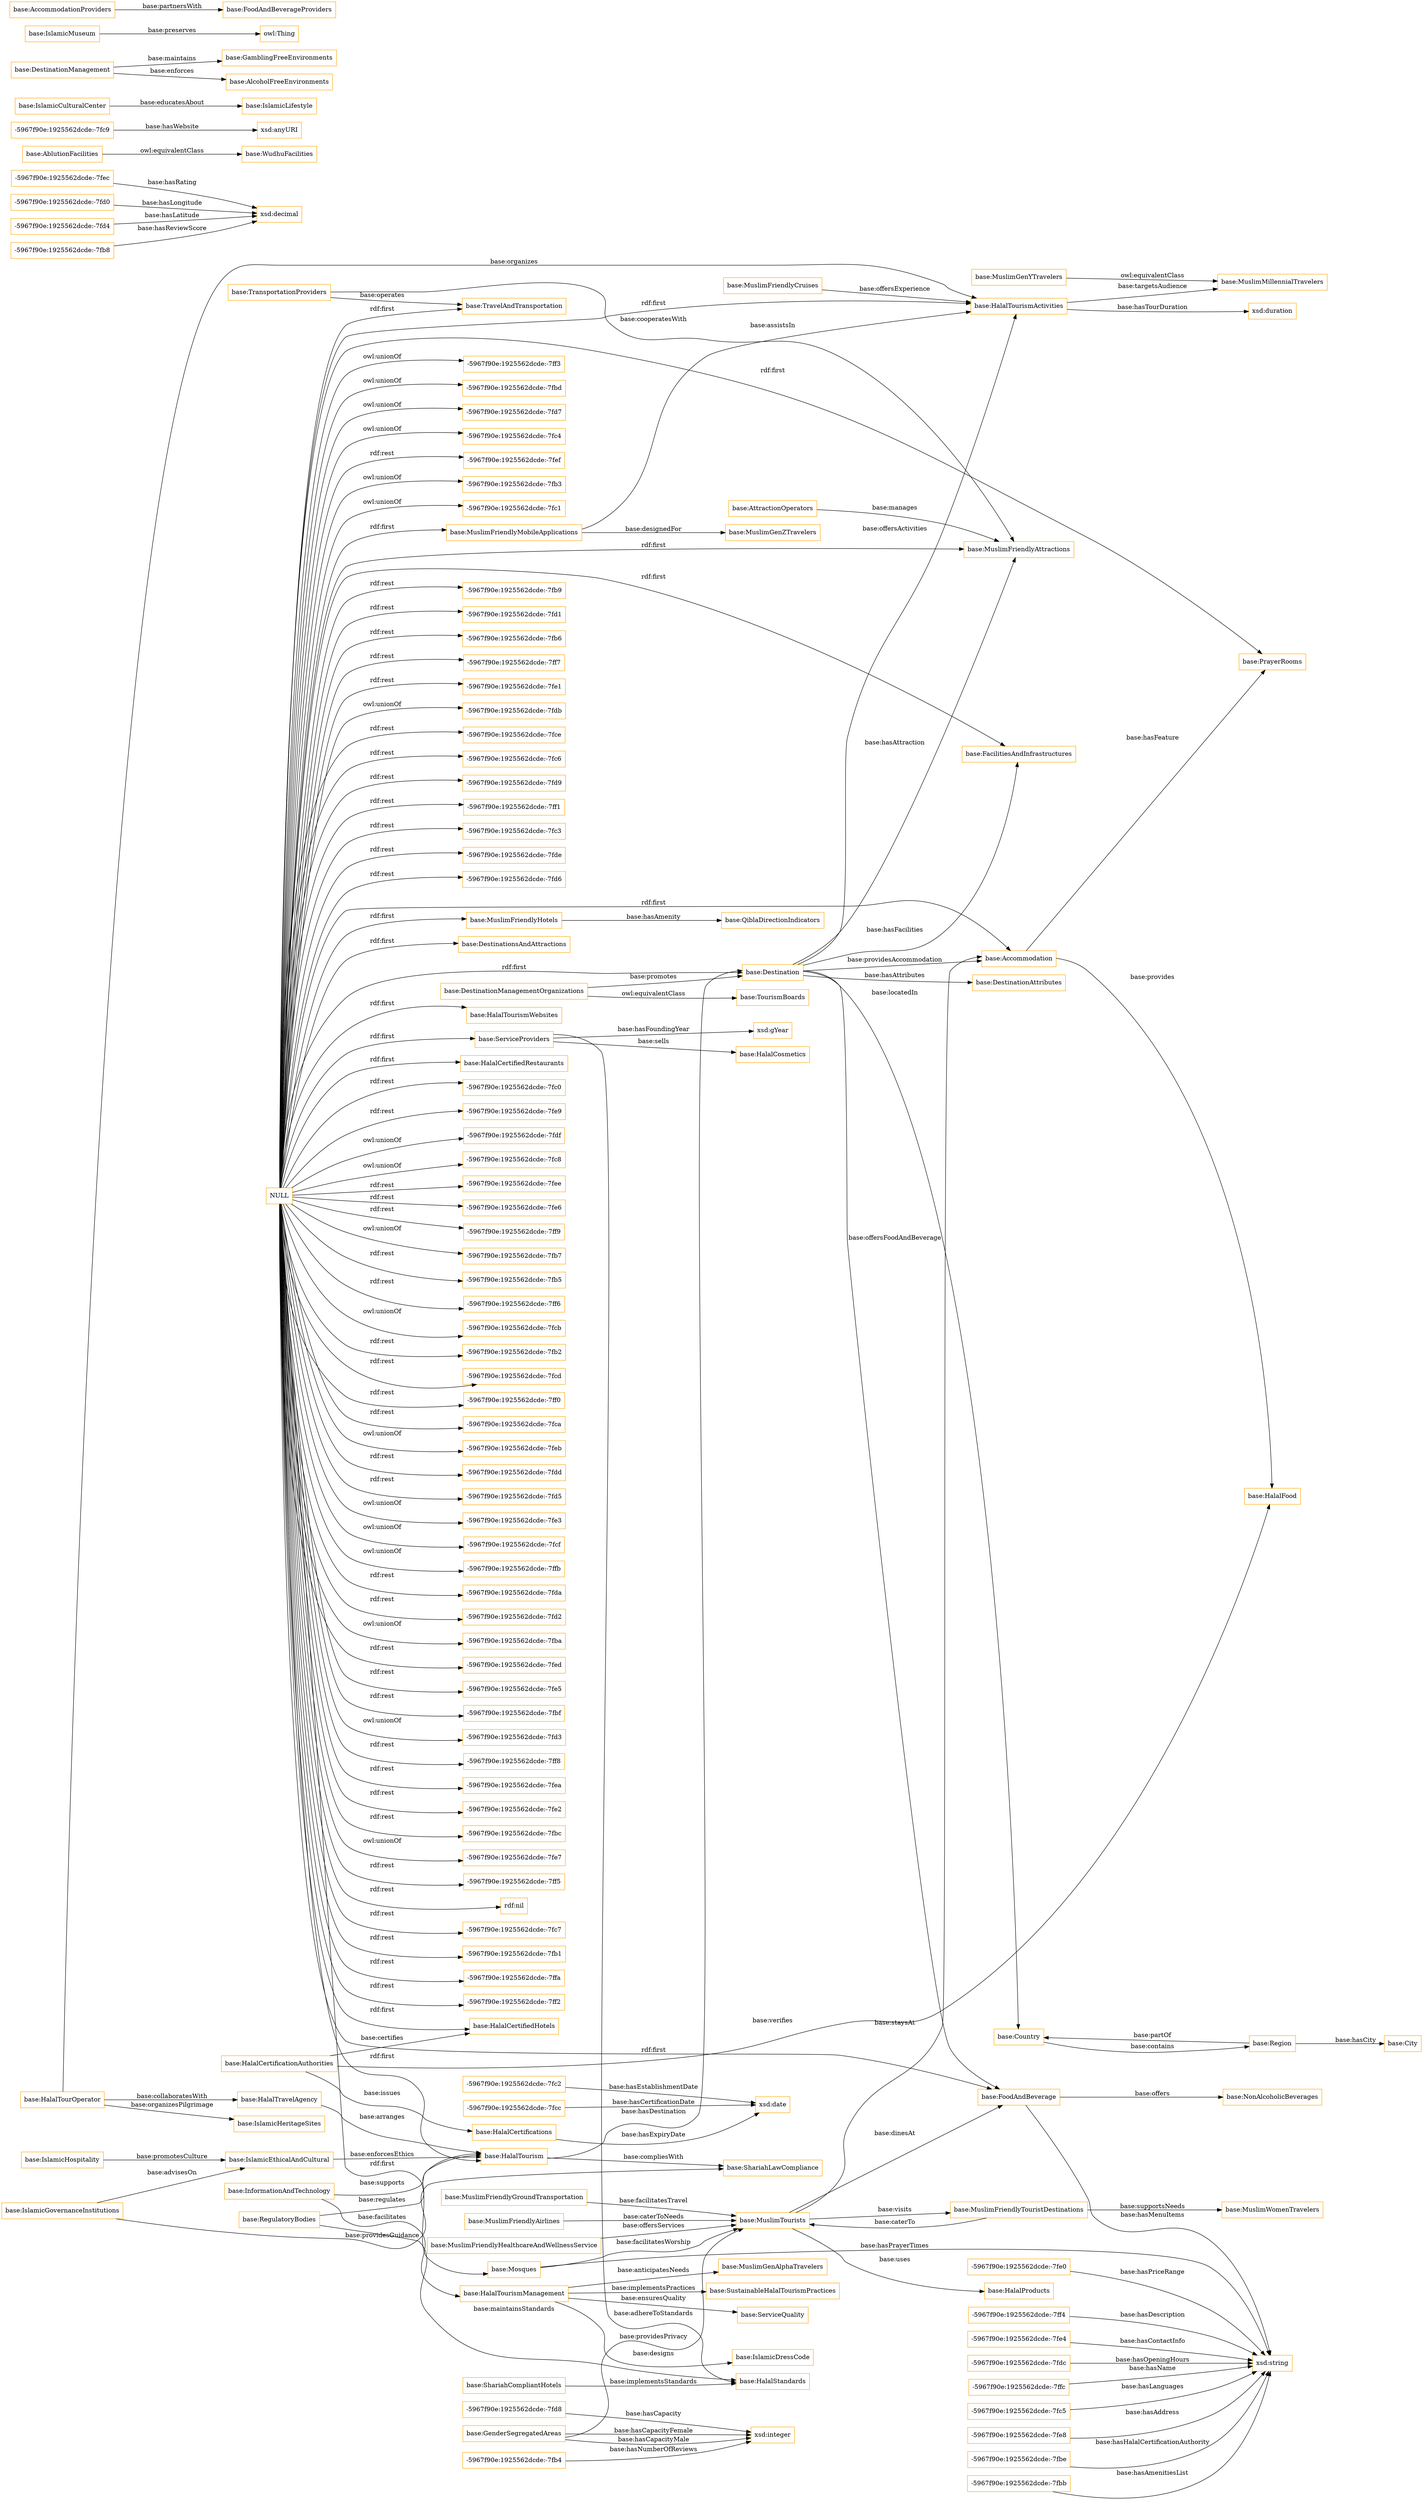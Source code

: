 digraph ar2dtool_diagram { 
rankdir=LR;
size="1501"
node [shape = rectangle, color="orange"]; "base:MuslimFriendlyCruises" "-5967f90e:1925562dcde:-7fd8" "base:IslamicHeritageSites" "base:PrayerRooms" "base:Country" "base:FoodAndBeverage" "base:HalalTourismActivities" "base:MuslimMillennialTravelers" "base:MuslimGenAlphaTravelers" "base:DestinationManagementOrganizations" "-5967f90e:1925562dcde:-7fec" "base:Destination" "base:DestinationsAndAttractions" "base:FacilitiesAndInfrastructures" "-5967f90e:1925562dcde:-7fdc" "base:SustainableHalalTourismPractices" "base:HalalFood" "base:AblutionFacilities" "base:Mosques" "base:TourismBoards" "base:MuslimFriendlyAttractions" "base:MuslimFriendlyHotels" "base:WudhuFacilities" "base:IslamicGovernanceInstitutions" "base:ServiceQuality" "-5967f90e:1925562dcde:-7fc9" "-5967f90e:1925562dcde:-7fd0" "base:IslamicEthicalAndCultural" "base:HalalCertifications" "base:InformationAndTechnology" "base:ShariahCompliantHotels" "-5967f90e:1925562dcde:-7fe8" "-5967f90e:1925562dcde:-7fbe" "base:HalalCertificationAuthorities" "base:MuslimWomenTravelers" "base:HalalTourOperator" "base:ShariahLawCompliance" "base:MuslimGenYTravelers" "base:MuslimFriendlyGroundTransportation" "base:HalalTravelAgency" "base:IslamicLifestyle" "base:DestinationManagement" "base:GamblingFreeEnvironments" "base:IslamicMuseum" "base:City" "base:GenderSegregatedAreas" "base:AttractionOperators" "base:HalalTourismWebsites" "base:QiblaDirectionIndicators" "base:MuslimFriendlyMobileApplications" "base:MuslimTourists" "base:DestinationAttributes" "base:MuslimFriendlyAirlines" "base:HalalTourismManagement" "-5967f90e:1925562dcde:-7fbb" "-5967f90e:1925562dcde:-7fb4" "-5967f90e:1925562dcde:-7fd4" "base:NonAlcoholicBeverages" "-5967f90e:1925562dcde:-7fe0" "base:IslamicHospitality" "base:HalalProducts" "base:AlcoholFreeEnvironments" "base:Region" "base:MuslimGenZTravelers" "base:Accommodation" "-5967f90e:1925562dcde:-7fcc" "base:HalalCertifiedHotels" "base:MuslimFriendlyHealthcareAndWellnessService" "-5967f90e:1925562dcde:-7fc2" "base:FoodAndBeverageProviders" "base:TransportationProviders" "base:IslamicDressCode" "base:HalalCosmetics" "-5967f90e:1925562dcde:-7ffc" "-5967f90e:1925562dcde:-7fb8" "base:AccommodationProviders" "base:MuslimFriendlyTouristDestinations" "-5967f90e:1925562dcde:-7ff4" "base:HalalTourism" "base:TravelAndTransportation" "-5967f90e:1925562dcde:-7fe4" "base:IslamicCulturalCenter" "base:HalalStandards" "base:HalalCertifiedRestaurants" "base:ServiceProviders" "base:RegulatoryBodies" "-5967f90e:1925562dcde:-7fc5" ; /*classes style*/
	"base:AblutionFacilities" -> "base:WudhuFacilities" [ label = "owl:equivalentClass" ];
	"NULL" -> "-5967f90e:1925562dcde:-7fc0" [ label = "rdf:rest" ];
	"NULL" -> "-5967f90e:1925562dcde:-7fe9" [ label = "rdf:rest" ];
	"NULL" -> "-5967f90e:1925562dcde:-7fdf" [ label = "owl:unionOf" ];
	"NULL" -> "base:FoodAndBeverage" [ label = "rdf:first" ];
	"NULL" -> "-5967f90e:1925562dcde:-7fc8" [ label = "owl:unionOf" ];
	"NULL" -> "-5967f90e:1925562dcde:-7fee" [ label = "rdf:rest" ];
	"NULL" -> "-5967f90e:1925562dcde:-7fe6" [ label = "rdf:rest" ];
	"NULL" -> "base:TravelAndTransportation" [ label = "rdf:first" ];
	"NULL" -> "-5967f90e:1925562dcde:-7ff9" [ label = "rdf:rest" ];
	"NULL" -> "-5967f90e:1925562dcde:-7fb7" [ label = "owl:unionOf" ];
	"NULL" -> "base:MuslimFriendlyMobileApplications" [ label = "rdf:first" ];
	"NULL" -> "-5967f90e:1925562dcde:-7fb5" [ label = "rdf:rest" ];
	"NULL" -> "-5967f90e:1925562dcde:-7ff6" [ label = "rdf:rest" ];
	"NULL" -> "-5967f90e:1925562dcde:-7fcb" [ label = "owl:unionOf" ];
	"NULL" -> "-5967f90e:1925562dcde:-7fb2" [ label = "rdf:rest" ];
	"NULL" -> "-5967f90e:1925562dcde:-7fcd" [ label = "rdf:rest" ];
	"NULL" -> "base:HalalTourismActivities" [ label = "rdf:first" ];
	"NULL" -> "base:HalalCertifiedRestaurants" [ label = "rdf:first" ];
	"NULL" -> "-5967f90e:1925562dcde:-7ff0" [ label = "rdf:rest" ];
	"NULL" -> "-5967f90e:1925562dcde:-7fca" [ label = "rdf:rest" ];
	"NULL" -> "-5967f90e:1925562dcde:-7feb" [ label = "owl:unionOf" ];
	"NULL" -> "-5967f90e:1925562dcde:-7fdd" [ label = "rdf:rest" ];
	"NULL" -> "-5967f90e:1925562dcde:-7fd5" [ label = "rdf:rest" ];
	"NULL" -> "-5967f90e:1925562dcde:-7fe3" [ label = "owl:unionOf" ];
	"NULL" -> "-5967f90e:1925562dcde:-7fcf" [ label = "owl:unionOf" ];
	"NULL" -> "-5967f90e:1925562dcde:-7ffb" [ label = "owl:unionOf" ];
	"NULL" -> "-5967f90e:1925562dcde:-7fda" [ label = "rdf:rest" ];
	"NULL" -> "-5967f90e:1925562dcde:-7fd2" [ label = "rdf:rest" ];
	"NULL" -> "-5967f90e:1925562dcde:-7fba" [ label = "owl:unionOf" ];
	"NULL" -> "-5967f90e:1925562dcde:-7fed" [ label = "rdf:rest" ];
	"NULL" -> "-5967f90e:1925562dcde:-7fe5" [ label = "rdf:rest" ];
	"NULL" -> "-5967f90e:1925562dcde:-7fbf" [ label = "rdf:rest" ];
	"NULL" -> "-5967f90e:1925562dcde:-7fd3" [ label = "owl:unionOf" ];
	"NULL" -> "-5967f90e:1925562dcde:-7ff8" [ label = "rdf:rest" ];
	"NULL" -> "-5967f90e:1925562dcde:-7fea" [ label = "rdf:rest" ];
	"NULL" -> "-5967f90e:1925562dcde:-7fe2" [ label = "rdf:rest" ];
	"NULL" -> "-5967f90e:1925562dcde:-7fbc" [ label = "rdf:rest" ];
	"NULL" -> "-5967f90e:1925562dcde:-7fe7" [ label = "owl:unionOf" ];
	"NULL" -> "base:FacilitiesAndInfrastructures" [ label = "rdf:first" ];
	"NULL" -> "base:Destination" [ label = "rdf:first" ];
	"NULL" -> "-5967f90e:1925562dcde:-7ff5" [ label = "rdf:rest" ];
	"NULL" -> "rdf:nil" [ label = "rdf:rest" ];
	"NULL" -> "-5967f90e:1925562dcde:-7fc7" [ label = "rdf:rest" ];
	"NULL" -> "-5967f90e:1925562dcde:-7fb1" [ label = "rdf:rest" ];
	"NULL" -> "-5967f90e:1925562dcde:-7ffa" [ label = "rdf:rest" ];
	"NULL" -> "-5967f90e:1925562dcde:-7ff2" [ label = "rdf:rest" ];
	"NULL" -> "-5967f90e:1925562dcde:-7ff3" [ label = "owl:unionOf" ];
	"NULL" -> "-5967f90e:1925562dcde:-7fbd" [ label = "owl:unionOf" ];
	"NULL" -> "-5967f90e:1925562dcde:-7fd7" [ label = "owl:unionOf" ];
	"NULL" -> "-5967f90e:1925562dcde:-7fc4" [ label = "owl:unionOf" ];
	"NULL" -> "base:PrayerRooms" [ label = "rdf:first" ];
	"NULL" -> "base:HalalTourismWebsites" [ label = "rdf:first" ];
	"NULL" -> "base:MuslimFriendlyHotels" [ label = "rdf:first" ];
	"NULL" -> "base:HalalCertifiedHotels" [ label = "rdf:first" ];
	"NULL" -> "-5967f90e:1925562dcde:-7fef" [ label = "rdf:rest" ];
	"NULL" -> "-5967f90e:1925562dcde:-7fb3" [ label = "owl:unionOf" ];
	"NULL" -> "-5967f90e:1925562dcde:-7fc1" [ label = "owl:unionOf" ];
	"NULL" -> "base:ServiceProviders" [ label = "rdf:first" ];
	"NULL" -> "-5967f90e:1925562dcde:-7fb9" [ label = "rdf:rest" ];
	"NULL" -> "-5967f90e:1925562dcde:-7fd1" [ label = "rdf:rest" ];
	"NULL" -> "-5967f90e:1925562dcde:-7fb6" [ label = "rdf:rest" ];
	"NULL" -> "-5967f90e:1925562dcde:-7ff7" [ label = "rdf:rest" ];
	"NULL" -> "base:DestinationsAndAttractions" [ label = "rdf:first" ];
	"NULL" -> "base:Mosques" [ label = "rdf:first" ];
	"NULL" -> "-5967f90e:1925562dcde:-7fe1" [ label = "rdf:rest" ];
	"NULL" -> "base:MuslimFriendlyAttractions" [ label = "rdf:first" ];
	"NULL" -> "-5967f90e:1925562dcde:-7fdb" [ label = "owl:unionOf" ];
	"NULL" -> "-5967f90e:1925562dcde:-7fce" [ label = "rdf:rest" ];
	"NULL" -> "-5967f90e:1925562dcde:-7fc6" [ label = "rdf:rest" ];
	"NULL" -> "-5967f90e:1925562dcde:-7fd9" [ label = "rdf:rest" ];
	"NULL" -> "-5967f90e:1925562dcde:-7ff1" [ label = "rdf:rest" ];
	"NULL" -> "base:HalalTourism" [ label = "rdf:first" ];
	"NULL" -> "-5967f90e:1925562dcde:-7fc3" [ label = "rdf:rest" ];
	"NULL" -> "-5967f90e:1925562dcde:-7fde" [ label = "rdf:rest" ];
	"NULL" -> "-5967f90e:1925562dcde:-7fd6" [ label = "rdf:rest" ];
	"NULL" -> "base:Accommodation" [ label = "rdf:first" ];
	"base:MuslimGenYTravelers" -> "base:MuslimMillennialTravelers" [ label = "owl:equivalentClass" ];
	"base:DestinationManagementOrganizations" -> "base:TourismBoards" [ label = "owl:equivalentClass" ];
	"base:ServiceProviders" -> "base:HalalCosmetics" [ label = "base:sells" ];
	"base:HalalTravelAgency" -> "base:HalalTourism" [ label = "base:arranges" ];
	"-5967f90e:1925562dcde:-7fe0" -> "xsd:string" [ label = "base:hasPriceRange" ];
	"-5967f90e:1925562dcde:-7ffc" -> "xsd:string" [ label = "base:hasName" ];
	"base:HalalCertificationAuthorities" -> "base:HalalCertifiedHotels" [ label = "base:certifies" ];
	"base:IslamicGovernanceInstitutions" -> "base:ShariahLawCompliance" [ label = "base:providesGuidance" ];
	"base:Destination" -> "base:HalalTourismActivities" [ label = "base:offersActivities" ];
	"base:MuslimTourists" -> "base:FoodAndBeverage" [ label = "base:dinesAt" ];
	"-5967f90e:1925562dcde:-7fc9" -> "xsd:anyURI" [ label = "base:hasWebsite" ];
	"-5967f90e:1925562dcde:-7fec" -> "xsd:decimal" [ label = "base:hasRating" ];
	"base:Mosques" -> "xsd:string" [ label = "base:hasPrayerTimes" ];
	"base:ServiceProviders" -> "base:HalalStandards" [ label = "base:adhereToStandards" ];
	"base:MuslimFriendlyMobileApplications" -> "base:HalalTourismActivities" [ label = "base:assistsIn" ];
	"-5967f90e:1925562dcde:-7fc5" -> "xsd:string" [ label = "base:hasLanguages" ];
	"-5967f90e:1925562dcde:-7ff4" -> "xsd:string" [ label = "base:hasDescription" ];
	"base:FoodAndBeverage" -> "base:NonAlcoholicBeverages" [ label = "base:offers" ];
	"base:ShariahCompliantHotels" -> "base:HalalStandards" [ label = "base:implementsStandards" ];
	"base:HalalTourismManagement" -> "base:IslamicDressCode" [ label = "base:designs" ];
	"-5967f90e:1925562dcde:-7fb8" -> "xsd:decimal" [ label = "base:hasReviewScore" ];
	"base:Region" -> "base:City" [ label = "base:hasCity" ];
	"base:MuslimFriendlyMobileApplications" -> "base:MuslimGenZTravelers" [ label = "base:designedFor" ];
	"-5967f90e:1925562dcde:-7fd8" -> "xsd:integer" [ label = "base:hasCapacity" ];
	"base:MuslimTourists" -> "base:HalalProducts" [ label = "base:uses" ];
	"base:Destination" -> "base:FoodAndBeverage" [ label = "base:offersFoodAndBeverage" ];
	"base:HalalTourismManagement" -> "base:SustainableHalalTourismPractices" [ label = "base:implementsPractices" ];
	"base:IslamicMuseum" -> "owl:Thing" [ label = "base:preserves" ];
	"-5967f90e:1925562dcde:-7fcc" -> "xsd:date" [ label = "base:hasCertificationDate" ];
	"base:Destination" -> "base:Accommodation" [ label = "base:providesAccommodation" ];
	"-5967f90e:1925562dcde:-7fd4" -> "xsd:decimal" [ label = "base:hasLatitude" ];
	"base:Accommodation" -> "base:HalalFood" [ label = "base:provides" ];
	"base:TransportationProviders" -> "base:TravelAndTransportation" [ label = "base:operates" ];
	"base:IslamicEthicalAndCultural" -> "base:HalalTourism" [ label = "base:enforcesEthics" ];
	"base:GenderSegregatedAreas" -> "xsd:integer" [ label = "base:hasCapacityMale" ];
	"base:MuslimFriendlyHotels" -> "base:QiblaDirectionIndicators" [ label = "base:hasAmenity" ];
	"base:GenderSegregatedAreas" -> "base:MuslimTourists" [ label = "base:providesPrivacy" ];
	"-5967f90e:1925562dcde:-7fb4" -> "xsd:integer" [ label = "base:hasNumberOfReviews" ];
	"base:Destination" -> "base:DestinationAttributes" [ label = "base:hasAttributes" ];
	"base:InformationAndTechnology" -> "base:HalalTourismManagement" [ label = "base:facilitates" ];
	"base:TransportationProviders" -> "base:MuslimFriendlyAttractions" [ label = "base:cooperatesWith" ];
	"base:HalalTourismActivities" -> "base:MuslimMillennialTravelers" [ label = "base:targetsAudience" ];
	"base:MuslimFriendlyTouristDestinations" -> "base:MuslimWomenTravelers" [ label = "base:supportsNeeds" ];
	"base:HalalTourOperator" -> "base:IslamicHeritageSites" [ label = "base:organizesPilgrimage" ];
	"base:Destination" -> "base:Country" [ label = "base:locatedIn" ];
	"base:MuslimFriendlyGroundTransportation" -> "base:MuslimTourists" [ label = "base:facilitatesTravel" ];
	"base:RegulatoryBodies" -> "base:HalalStandards" [ label = "base:maintainsStandards" ];
	"base:HalalTourismActivities" -> "xsd:duration" [ label = "base:hasTourDuration" ];
	"base:IslamicCulturalCenter" -> "base:IslamicLifestyle" [ label = "base:educatesAbout" ];
	"base:DestinationManagement" -> "base:AlcoholFreeEnvironments" [ label = "base:enforces" ];
	"-5967f90e:1925562dcde:-7fbe" -> "xsd:string" [ label = "base:hasHalalCertificationAuthority" ];
	"base:Mosques" -> "base:MuslimTourists" [ label = "base:facilitatesWorship" ];
	"base:Region" -> "base:Country" [ label = "base:partOf" ];
	"base:HalalCertifications" -> "xsd:date" [ label = "base:hasExpiryDate" ];
	"base:MuslimFriendlyHealthcareAndWellnessService" -> "base:MuslimTourists" [ label = "base:offersServices" ];
	"-5967f90e:1925562dcde:-7fbb" -> "xsd:string" [ label = "base:hasAmenitiesList" ];
	"-5967f90e:1925562dcde:-7fd0" -> "xsd:decimal" [ label = "base:hasLongitude" ];
	"base:AttractionOperators" -> "base:MuslimFriendlyAttractions" [ label = "base:manages" ];
	"base:Accommodation" -> "base:PrayerRooms" [ label = "base:hasFeature" ];
	"base:Destination" -> "base:FacilitiesAndInfrastructures" [ label = "base:hasFacilities" ];
	"base:DestinationManagement" -> "base:GamblingFreeEnvironments" [ label = "base:maintains" ];
	"base:MuslimFriendlyCruises" -> "base:HalalTourismActivities" [ label = "base:offersExperience" ];
	"base:ServiceProviders" -> "xsd:gYear" [ label = "base:hasFoundingYear" ];
	"base:HalalCertificationAuthorities" -> "base:HalalFood" [ label = "base:verifies" ];
	"-5967f90e:1925562dcde:-7fe8" -> "xsd:string" [ label = "base:hasAddress" ];
	"-5967f90e:1925562dcde:-7fdc" -> "xsd:string" [ label = "base:hasOpeningHours" ];
	"base:FoodAndBeverage" -> "xsd:string" [ label = "base:hasMenuItems" ];
	"base:MuslimFriendlyAirlines" -> "base:MuslimTourists" [ label = "base:caterToNeeds" ];
	"base:MuslimTourists" -> "base:MuslimFriendlyTouristDestinations" [ label = "base:visits" ];
	"base:Country" -> "base:Region" [ label = "base:contains" ];
	"base:Destination" -> "base:MuslimFriendlyAttractions" [ label = "base:hasAttraction" ];
	"base:HalalTourism" -> "base:ShariahLawCompliance" [ label = "base:compliesWith" ];
	"base:DestinationManagementOrganizations" -> "base:Destination" [ label = "base:promotes" ];
	"base:HalalTourismManagement" -> "base:MuslimGenAlphaTravelers" [ label = "base:anticipatesNeeds" ];
	"-5967f90e:1925562dcde:-7fc2" -> "xsd:date" [ label = "base:hasEstablishmentDate" ];
	"base:MuslimFriendlyTouristDestinations" -> "base:MuslimTourists" [ label = "base:caterTo" ];
	"base:HalalTourOperator" -> "base:HalalTourismActivities" [ label = "base:organizes" ];
	"base:IslamicGovernanceInstitutions" -> "base:IslamicEthicalAndCultural" [ label = "base:advisesOn" ];
	"base:HalalCertificationAuthorities" -> "base:HalalCertifications" [ label = "base:issues" ];
	"base:GenderSegregatedAreas" -> "xsd:integer" [ label = "base:hasCapacityFemale" ];
	"base:AccommodationProviders" -> "base:FoodAndBeverageProviders" [ label = "base:partnersWith" ];
	"base:MuslimTourists" -> "base:Accommodation" [ label = "base:staysAt" ];
	"base:InformationAndTechnology" -> "base:HalalTourism" [ label = "base:supports" ];
	"-5967f90e:1925562dcde:-7fe4" -> "xsd:string" [ label = "base:hasContactInfo" ];
	"base:HalalTourOperator" -> "base:HalalTravelAgency" [ label = "base:collaboratesWith" ];
	"base:IslamicHospitality" -> "base:IslamicEthicalAndCultural" [ label = "base:promotesCulture" ];
	"base:HalalTourismManagement" -> "base:ServiceQuality" [ label = "base:ensuresQuality" ];
	"base:HalalTourism" -> "base:Destination" [ label = "base:hasDestination" ];
	"base:RegulatoryBodies" -> "base:HalalTourism" [ label = "base:regulates" ];

}
